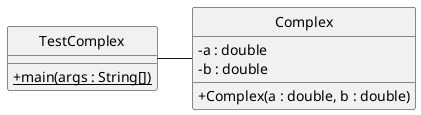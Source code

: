 @startuml
skinparam classAttributeIconSize 0
hide circle

class Complex {
 - a : double
 - b : double
 + Complex(a : double, b : double)
}

class TestComplex {
 + {static} main(args : String[])
}

TestComplex - Complex

@enduml
